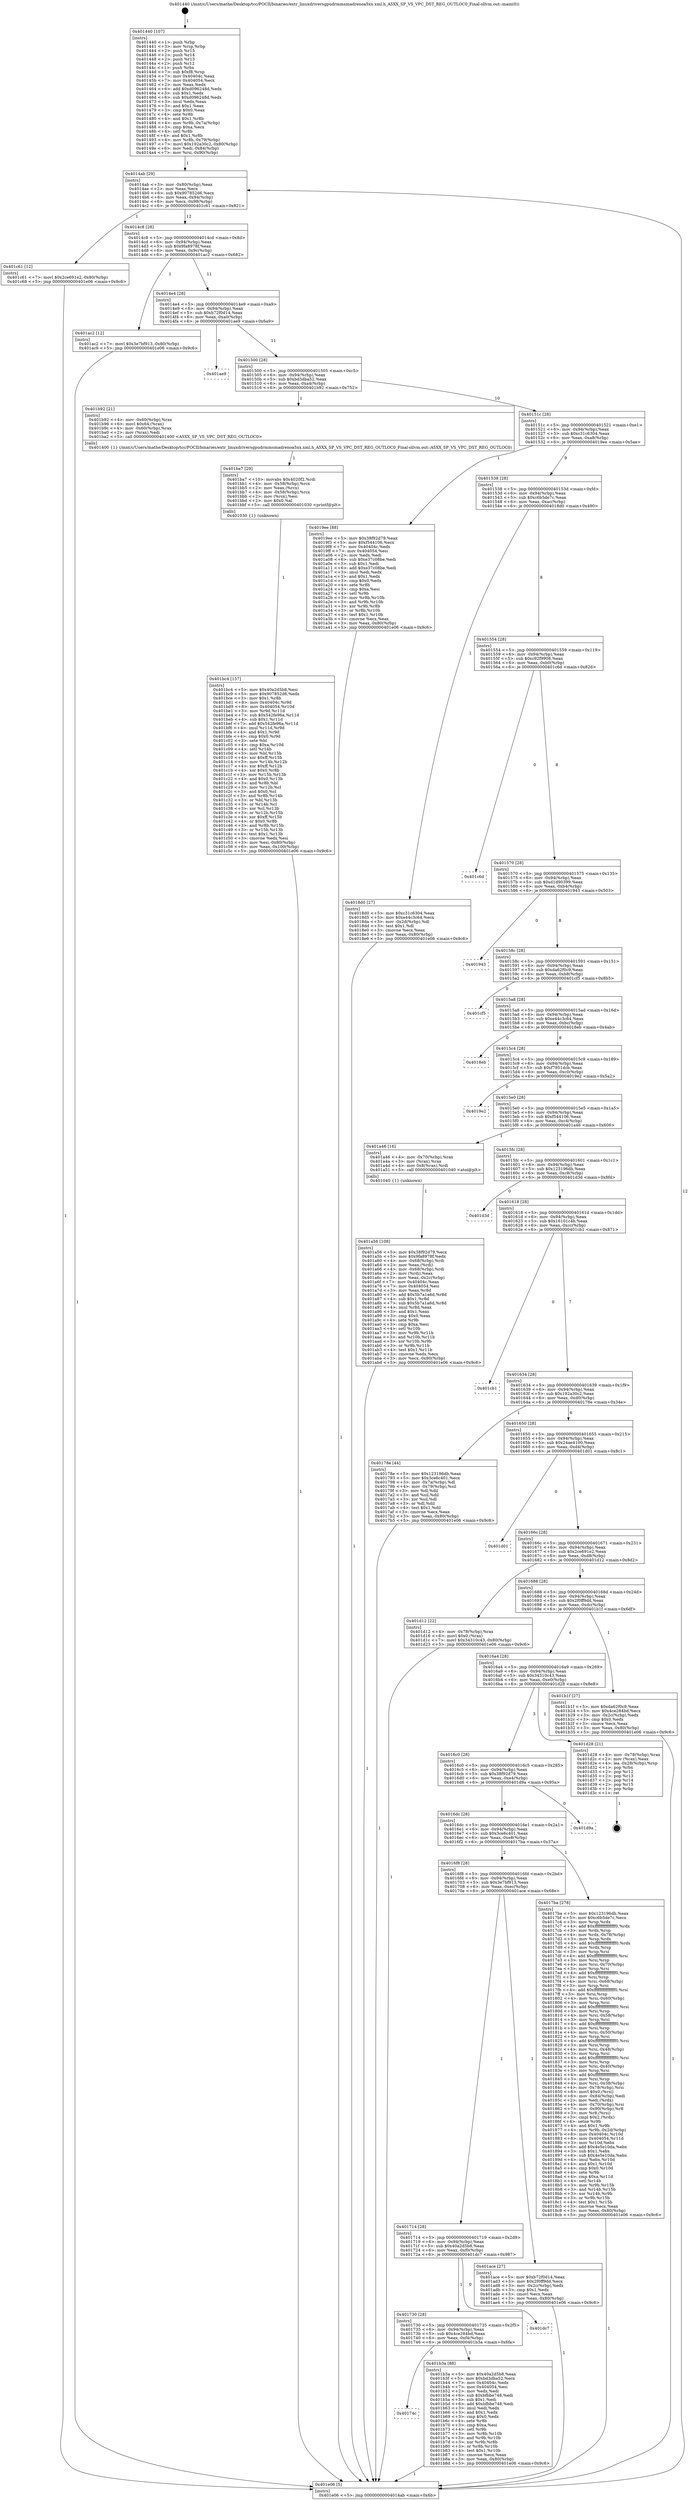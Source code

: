 digraph "0x401440" {
  label = "0x401440 (/mnt/c/Users/mathe/Desktop/tcc/POCII/binaries/extr_linuxdriversgpudrmmsmadrenoa5xx.xml.h_A5XX_SP_VS_VPC_DST_REG_OUTLOC0_Final-ollvm.out::main(0))"
  labelloc = "t"
  node[shape=record]

  Entry [label="",width=0.3,height=0.3,shape=circle,fillcolor=black,style=filled]
  "0x4014ab" [label="{
     0x4014ab [29]\l
     | [instrs]\l
     &nbsp;&nbsp;0x4014ab \<+3\>: mov -0x80(%rbp),%eax\l
     &nbsp;&nbsp;0x4014ae \<+2\>: mov %eax,%ecx\l
     &nbsp;&nbsp;0x4014b0 \<+6\>: sub $0x907852d6,%ecx\l
     &nbsp;&nbsp;0x4014b6 \<+6\>: mov %eax,-0x94(%rbp)\l
     &nbsp;&nbsp;0x4014bc \<+6\>: mov %ecx,-0x98(%rbp)\l
     &nbsp;&nbsp;0x4014c2 \<+6\>: je 0000000000401c61 \<main+0x821\>\l
  }"]
  "0x401c61" [label="{
     0x401c61 [12]\l
     | [instrs]\l
     &nbsp;&nbsp;0x401c61 \<+7\>: movl $0x2ce691e2,-0x80(%rbp)\l
     &nbsp;&nbsp;0x401c68 \<+5\>: jmp 0000000000401e06 \<main+0x9c6\>\l
  }"]
  "0x4014c8" [label="{
     0x4014c8 [28]\l
     | [instrs]\l
     &nbsp;&nbsp;0x4014c8 \<+5\>: jmp 00000000004014cd \<main+0x8d\>\l
     &nbsp;&nbsp;0x4014cd \<+6\>: mov -0x94(%rbp),%eax\l
     &nbsp;&nbsp;0x4014d3 \<+5\>: sub $0x9fa8978f,%eax\l
     &nbsp;&nbsp;0x4014d8 \<+6\>: mov %eax,-0x9c(%rbp)\l
     &nbsp;&nbsp;0x4014de \<+6\>: je 0000000000401ac2 \<main+0x682\>\l
  }"]
  Exit [label="",width=0.3,height=0.3,shape=circle,fillcolor=black,style=filled,peripheries=2]
  "0x401ac2" [label="{
     0x401ac2 [12]\l
     | [instrs]\l
     &nbsp;&nbsp;0x401ac2 \<+7\>: movl $0x3e7bf913,-0x80(%rbp)\l
     &nbsp;&nbsp;0x401ac9 \<+5\>: jmp 0000000000401e06 \<main+0x9c6\>\l
  }"]
  "0x4014e4" [label="{
     0x4014e4 [28]\l
     | [instrs]\l
     &nbsp;&nbsp;0x4014e4 \<+5\>: jmp 00000000004014e9 \<main+0xa9\>\l
     &nbsp;&nbsp;0x4014e9 \<+6\>: mov -0x94(%rbp),%eax\l
     &nbsp;&nbsp;0x4014ef \<+5\>: sub $0xb72f0d14,%eax\l
     &nbsp;&nbsp;0x4014f4 \<+6\>: mov %eax,-0xa0(%rbp)\l
     &nbsp;&nbsp;0x4014fa \<+6\>: je 0000000000401ae9 \<main+0x6a9\>\l
  }"]
  "0x401bc4" [label="{
     0x401bc4 [157]\l
     | [instrs]\l
     &nbsp;&nbsp;0x401bc4 \<+5\>: mov $0x40a2d5b8,%esi\l
     &nbsp;&nbsp;0x401bc9 \<+5\>: mov $0x907852d6,%edx\l
     &nbsp;&nbsp;0x401bce \<+3\>: mov $0x1,%r8b\l
     &nbsp;&nbsp;0x401bd1 \<+8\>: mov 0x40404c,%r9d\l
     &nbsp;&nbsp;0x401bd9 \<+8\>: mov 0x404054,%r10d\l
     &nbsp;&nbsp;0x401be1 \<+3\>: mov %r9d,%r11d\l
     &nbsp;&nbsp;0x401be4 \<+7\>: sub $0x542fe96a,%r11d\l
     &nbsp;&nbsp;0x401beb \<+4\>: sub $0x1,%r11d\l
     &nbsp;&nbsp;0x401bef \<+7\>: add $0x542fe96a,%r11d\l
     &nbsp;&nbsp;0x401bf6 \<+4\>: imul %r11d,%r9d\l
     &nbsp;&nbsp;0x401bfa \<+4\>: and $0x1,%r9d\l
     &nbsp;&nbsp;0x401bfe \<+4\>: cmp $0x0,%r9d\l
     &nbsp;&nbsp;0x401c02 \<+3\>: sete %bl\l
     &nbsp;&nbsp;0x401c05 \<+4\>: cmp $0xa,%r10d\l
     &nbsp;&nbsp;0x401c09 \<+4\>: setl %r14b\l
     &nbsp;&nbsp;0x401c0d \<+3\>: mov %bl,%r15b\l
     &nbsp;&nbsp;0x401c10 \<+4\>: xor $0xff,%r15b\l
     &nbsp;&nbsp;0x401c14 \<+3\>: mov %r14b,%r12b\l
     &nbsp;&nbsp;0x401c17 \<+4\>: xor $0xff,%r12b\l
     &nbsp;&nbsp;0x401c1b \<+4\>: xor $0x0,%r8b\l
     &nbsp;&nbsp;0x401c1f \<+3\>: mov %r15b,%r13b\l
     &nbsp;&nbsp;0x401c22 \<+4\>: and $0x0,%r13b\l
     &nbsp;&nbsp;0x401c26 \<+3\>: and %r8b,%bl\l
     &nbsp;&nbsp;0x401c29 \<+3\>: mov %r12b,%cl\l
     &nbsp;&nbsp;0x401c2c \<+3\>: and $0x0,%cl\l
     &nbsp;&nbsp;0x401c2f \<+3\>: and %r8b,%r14b\l
     &nbsp;&nbsp;0x401c32 \<+3\>: or %bl,%r13b\l
     &nbsp;&nbsp;0x401c35 \<+3\>: or %r14b,%cl\l
     &nbsp;&nbsp;0x401c38 \<+3\>: xor %cl,%r13b\l
     &nbsp;&nbsp;0x401c3b \<+3\>: or %r12b,%r15b\l
     &nbsp;&nbsp;0x401c3e \<+4\>: xor $0xff,%r15b\l
     &nbsp;&nbsp;0x401c42 \<+4\>: or $0x0,%r8b\l
     &nbsp;&nbsp;0x401c46 \<+3\>: and %r8b,%r15b\l
     &nbsp;&nbsp;0x401c49 \<+3\>: or %r15b,%r13b\l
     &nbsp;&nbsp;0x401c4c \<+4\>: test $0x1,%r13b\l
     &nbsp;&nbsp;0x401c50 \<+3\>: cmovne %edx,%esi\l
     &nbsp;&nbsp;0x401c53 \<+3\>: mov %esi,-0x80(%rbp)\l
     &nbsp;&nbsp;0x401c56 \<+6\>: mov %eax,-0x100(%rbp)\l
     &nbsp;&nbsp;0x401c5c \<+5\>: jmp 0000000000401e06 \<main+0x9c6\>\l
  }"]
  "0x401ae9" [label="{
     0x401ae9\l
  }", style=dashed]
  "0x401500" [label="{
     0x401500 [28]\l
     | [instrs]\l
     &nbsp;&nbsp;0x401500 \<+5\>: jmp 0000000000401505 \<main+0xc5\>\l
     &nbsp;&nbsp;0x401505 \<+6\>: mov -0x94(%rbp),%eax\l
     &nbsp;&nbsp;0x40150b \<+5\>: sub $0xbd3dba52,%eax\l
     &nbsp;&nbsp;0x401510 \<+6\>: mov %eax,-0xa4(%rbp)\l
     &nbsp;&nbsp;0x401516 \<+6\>: je 0000000000401b92 \<main+0x752\>\l
  }"]
  "0x401ba7" [label="{
     0x401ba7 [29]\l
     | [instrs]\l
     &nbsp;&nbsp;0x401ba7 \<+10\>: movabs $0x4020f2,%rdi\l
     &nbsp;&nbsp;0x401bb1 \<+4\>: mov -0x58(%rbp),%rcx\l
     &nbsp;&nbsp;0x401bb5 \<+2\>: mov %eax,(%rcx)\l
     &nbsp;&nbsp;0x401bb7 \<+4\>: mov -0x58(%rbp),%rcx\l
     &nbsp;&nbsp;0x401bbb \<+2\>: mov (%rcx),%esi\l
     &nbsp;&nbsp;0x401bbd \<+2\>: mov $0x0,%al\l
     &nbsp;&nbsp;0x401bbf \<+5\>: call 0000000000401030 \<printf@plt\>\l
     | [calls]\l
     &nbsp;&nbsp;0x401030 \{1\} (unknown)\l
  }"]
  "0x401b92" [label="{
     0x401b92 [21]\l
     | [instrs]\l
     &nbsp;&nbsp;0x401b92 \<+4\>: mov -0x60(%rbp),%rax\l
     &nbsp;&nbsp;0x401b96 \<+6\>: movl $0x64,(%rax)\l
     &nbsp;&nbsp;0x401b9c \<+4\>: mov -0x60(%rbp),%rax\l
     &nbsp;&nbsp;0x401ba0 \<+2\>: mov (%rax),%edi\l
     &nbsp;&nbsp;0x401ba2 \<+5\>: call 0000000000401400 \<A5XX_SP_VS_VPC_DST_REG_OUTLOC0\>\l
     | [calls]\l
     &nbsp;&nbsp;0x401400 \{1\} (/mnt/c/Users/mathe/Desktop/tcc/POCII/binaries/extr_linuxdriversgpudrmmsmadrenoa5xx.xml.h_A5XX_SP_VS_VPC_DST_REG_OUTLOC0_Final-ollvm.out::A5XX_SP_VS_VPC_DST_REG_OUTLOC0)\l
  }"]
  "0x40151c" [label="{
     0x40151c [28]\l
     | [instrs]\l
     &nbsp;&nbsp;0x40151c \<+5\>: jmp 0000000000401521 \<main+0xe1\>\l
     &nbsp;&nbsp;0x401521 \<+6\>: mov -0x94(%rbp),%eax\l
     &nbsp;&nbsp;0x401527 \<+5\>: sub $0xc31c6304,%eax\l
     &nbsp;&nbsp;0x40152c \<+6\>: mov %eax,-0xa8(%rbp)\l
     &nbsp;&nbsp;0x401532 \<+6\>: je 00000000004019ee \<main+0x5ae\>\l
  }"]
  "0x40174c" [label="{
     0x40174c\l
  }", style=dashed]
  "0x4019ee" [label="{
     0x4019ee [88]\l
     | [instrs]\l
     &nbsp;&nbsp;0x4019ee \<+5\>: mov $0x38f92d79,%eax\l
     &nbsp;&nbsp;0x4019f3 \<+5\>: mov $0xf544106,%ecx\l
     &nbsp;&nbsp;0x4019f8 \<+7\>: mov 0x40404c,%edx\l
     &nbsp;&nbsp;0x4019ff \<+7\>: mov 0x404054,%esi\l
     &nbsp;&nbsp;0x401a06 \<+2\>: mov %edx,%edi\l
     &nbsp;&nbsp;0x401a08 \<+6\>: sub $0xe37c08be,%edi\l
     &nbsp;&nbsp;0x401a0e \<+3\>: sub $0x1,%edi\l
     &nbsp;&nbsp;0x401a11 \<+6\>: add $0xe37c08be,%edi\l
     &nbsp;&nbsp;0x401a17 \<+3\>: imul %edi,%edx\l
     &nbsp;&nbsp;0x401a1a \<+3\>: and $0x1,%edx\l
     &nbsp;&nbsp;0x401a1d \<+3\>: cmp $0x0,%edx\l
     &nbsp;&nbsp;0x401a20 \<+4\>: sete %r8b\l
     &nbsp;&nbsp;0x401a24 \<+3\>: cmp $0xa,%esi\l
     &nbsp;&nbsp;0x401a27 \<+4\>: setl %r9b\l
     &nbsp;&nbsp;0x401a2b \<+3\>: mov %r8b,%r10b\l
     &nbsp;&nbsp;0x401a2e \<+3\>: and %r9b,%r10b\l
     &nbsp;&nbsp;0x401a31 \<+3\>: xor %r9b,%r8b\l
     &nbsp;&nbsp;0x401a34 \<+3\>: or %r8b,%r10b\l
     &nbsp;&nbsp;0x401a37 \<+4\>: test $0x1,%r10b\l
     &nbsp;&nbsp;0x401a3b \<+3\>: cmovne %ecx,%eax\l
     &nbsp;&nbsp;0x401a3e \<+3\>: mov %eax,-0x80(%rbp)\l
     &nbsp;&nbsp;0x401a41 \<+5\>: jmp 0000000000401e06 \<main+0x9c6\>\l
  }"]
  "0x401538" [label="{
     0x401538 [28]\l
     | [instrs]\l
     &nbsp;&nbsp;0x401538 \<+5\>: jmp 000000000040153d \<main+0xfd\>\l
     &nbsp;&nbsp;0x40153d \<+6\>: mov -0x94(%rbp),%eax\l
     &nbsp;&nbsp;0x401543 \<+5\>: sub $0xc6b5de7c,%eax\l
     &nbsp;&nbsp;0x401548 \<+6\>: mov %eax,-0xac(%rbp)\l
     &nbsp;&nbsp;0x40154e \<+6\>: je 00000000004018d0 \<main+0x490\>\l
  }"]
  "0x401b3a" [label="{
     0x401b3a [88]\l
     | [instrs]\l
     &nbsp;&nbsp;0x401b3a \<+5\>: mov $0x40a2d5b8,%eax\l
     &nbsp;&nbsp;0x401b3f \<+5\>: mov $0xbd3dba52,%ecx\l
     &nbsp;&nbsp;0x401b44 \<+7\>: mov 0x40404c,%edx\l
     &nbsp;&nbsp;0x401b4b \<+7\>: mov 0x404054,%esi\l
     &nbsp;&nbsp;0x401b52 \<+2\>: mov %edx,%edi\l
     &nbsp;&nbsp;0x401b54 \<+6\>: sub $0xbfbbe748,%edi\l
     &nbsp;&nbsp;0x401b5a \<+3\>: sub $0x1,%edi\l
     &nbsp;&nbsp;0x401b5d \<+6\>: add $0xbfbbe748,%edi\l
     &nbsp;&nbsp;0x401b63 \<+3\>: imul %edi,%edx\l
     &nbsp;&nbsp;0x401b66 \<+3\>: and $0x1,%edx\l
     &nbsp;&nbsp;0x401b69 \<+3\>: cmp $0x0,%edx\l
     &nbsp;&nbsp;0x401b6c \<+4\>: sete %r8b\l
     &nbsp;&nbsp;0x401b70 \<+3\>: cmp $0xa,%esi\l
     &nbsp;&nbsp;0x401b73 \<+4\>: setl %r9b\l
     &nbsp;&nbsp;0x401b77 \<+3\>: mov %r8b,%r10b\l
     &nbsp;&nbsp;0x401b7a \<+3\>: and %r9b,%r10b\l
     &nbsp;&nbsp;0x401b7d \<+3\>: xor %r9b,%r8b\l
     &nbsp;&nbsp;0x401b80 \<+3\>: or %r8b,%r10b\l
     &nbsp;&nbsp;0x401b83 \<+4\>: test $0x1,%r10b\l
     &nbsp;&nbsp;0x401b87 \<+3\>: cmovne %ecx,%eax\l
     &nbsp;&nbsp;0x401b8a \<+3\>: mov %eax,-0x80(%rbp)\l
     &nbsp;&nbsp;0x401b8d \<+5\>: jmp 0000000000401e06 \<main+0x9c6\>\l
  }"]
  "0x4018d0" [label="{
     0x4018d0 [27]\l
     | [instrs]\l
     &nbsp;&nbsp;0x4018d0 \<+5\>: mov $0xc31c6304,%eax\l
     &nbsp;&nbsp;0x4018d5 \<+5\>: mov $0xe44c3c64,%ecx\l
     &nbsp;&nbsp;0x4018da \<+3\>: mov -0x2d(%rbp),%dl\l
     &nbsp;&nbsp;0x4018dd \<+3\>: test $0x1,%dl\l
     &nbsp;&nbsp;0x4018e0 \<+3\>: cmovne %ecx,%eax\l
     &nbsp;&nbsp;0x4018e3 \<+3\>: mov %eax,-0x80(%rbp)\l
     &nbsp;&nbsp;0x4018e6 \<+5\>: jmp 0000000000401e06 \<main+0x9c6\>\l
  }"]
  "0x401554" [label="{
     0x401554 [28]\l
     | [instrs]\l
     &nbsp;&nbsp;0x401554 \<+5\>: jmp 0000000000401559 \<main+0x119\>\l
     &nbsp;&nbsp;0x401559 \<+6\>: mov -0x94(%rbp),%eax\l
     &nbsp;&nbsp;0x40155f \<+5\>: sub $0xc92f9908,%eax\l
     &nbsp;&nbsp;0x401564 \<+6\>: mov %eax,-0xb0(%rbp)\l
     &nbsp;&nbsp;0x40156a \<+6\>: je 0000000000401c6d \<main+0x82d\>\l
  }"]
  "0x401730" [label="{
     0x401730 [28]\l
     | [instrs]\l
     &nbsp;&nbsp;0x401730 \<+5\>: jmp 0000000000401735 \<main+0x2f5\>\l
     &nbsp;&nbsp;0x401735 \<+6\>: mov -0x94(%rbp),%eax\l
     &nbsp;&nbsp;0x40173b \<+5\>: sub $0x4ce284bd,%eax\l
     &nbsp;&nbsp;0x401740 \<+6\>: mov %eax,-0xf4(%rbp)\l
     &nbsp;&nbsp;0x401746 \<+6\>: je 0000000000401b3a \<main+0x6fa\>\l
  }"]
  "0x401c6d" [label="{
     0x401c6d\l
  }", style=dashed]
  "0x401570" [label="{
     0x401570 [28]\l
     | [instrs]\l
     &nbsp;&nbsp;0x401570 \<+5\>: jmp 0000000000401575 \<main+0x135\>\l
     &nbsp;&nbsp;0x401575 \<+6\>: mov -0x94(%rbp),%eax\l
     &nbsp;&nbsp;0x40157b \<+5\>: sub $0xd1d90399,%eax\l
     &nbsp;&nbsp;0x401580 \<+6\>: mov %eax,-0xb4(%rbp)\l
     &nbsp;&nbsp;0x401586 \<+6\>: je 0000000000401943 \<main+0x503\>\l
  }"]
  "0x401dc7" [label="{
     0x401dc7\l
  }", style=dashed]
  "0x401943" [label="{
     0x401943\l
  }", style=dashed]
  "0x40158c" [label="{
     0x40158c [28]\l
     | [instrs]\l
     &nbsp;&nbsp;0x40158c \<+5\>: jmp 0000000000401591 \<main+0x151\>\l
     &nbsp;&nbsp;0x401591 \<+6\>: mov -0x94(%rbp),%eax\l
     &nbsp;&nbsp;0x401597 \<+5\>: sub $0xda62f0c9,%eax\l
     &nbsp;&nbsp;0x40159c \<+6\>: mov %eax,-0xb8(%rbp)\l
     &nbsp;&nbsp;0x4015a2 \<+6\>: je 0000000000401cf5 \<main+0x8b5\>\l
  }"]
  "0x401714" [label="{
     0x401714 [28]\l
     | [instrs]\l
     &nbsp;&nbsp;0x401714 \<+5\>: jmp 0000000000401719 \<main+0x2d9\>\l
     &nbsp;&nbsp;0x401719 \<+6\>: mov -0x94(%rbp),%eax\l
     &nbsp;&nbsp;0x40171f \<+5\>: sub $0x40a2d5b8,%eax\l
     &nbsp;&nbsp;0x401724 \<+6\>: mov %eax,-0xf0(%rbp)\l
     &nbsp;&nbsp;0x40172a \<+6\>: je 0000000000401dc7 \<main+0x987\>\l
  }"]
  "0x401cf5" [label="{
     0x401cf5\l
  }", style=dashed]
  "0x4015a8" [label="{
     0x4015a8 [28]\l
     | [instrs]\l
     &nbsp;&nbsp;0x4015a8 \<+5\>: jmp 00000000004015ad \<main+0x16d\>\l
     &nbsp;&nbsp;0x4015ad \<+6\>: mov -0x94(%rbp),%eax\l
     &nbsp;&nbsp;0x4015b3 \<+5\>: sub $0xe44c3c64,%eax\l
     &nbsp;&nbsp;0x4015b8 \<+6\>: mov %eax,-0xbc(%rbp)\l
     &nbsp;&nbsp;0x4015be \<+6\>: je 00000000004018eb \<main+0x4ab\>\l
  }"]
  "0x401ace" [label="{
     0x401ace [27]\l
     | [instrs]\l
     &nbsp;&nbsp;0x401ace \<+5\>: mov $0xb72f0d14,%eax\l
     &nbsp;&nbsp;0x401ad3 \<+5\>: mov $0x2f0ff9dd,%ecx\l
     &nbsp;&nbsp;0x401ad8 \<+3\>: mov -0x2c(%rbp),%edx\l
     &nbsp;&nbsp;0x401adb \<+3\>: cmp $0x1,%edx\l
     &nbsp;&nbsp;0x401ade \<+3\>: cmovl %ecx,%eax\l
     &nbsp;&nbsp;0x401ae1 \<+3\>: mov %eax,-0x80(%rbp)\l
     &nbsp;&nbsp;0x401ae4 \<+5\>: jmp 0000000000401e06 \<main+0x9c6\>\l
  }"]
  "0x4018eb" [label="{
     0x4018eb\l
  }", style=dashed]
  "0x4015c4" [label="{
     0x4015c4 [28]\l
     | [instrs]\l
     &nbsp;&nbsp;0x4015c4 \<+5\>: jmp 00000000004015c9 \<main+0x189\>\l
     &nbsp;&nbsp;0x4015c9 \<+6\>: mov -0x94(%rbp),%eax\l
     &nbsp;&nbsp;0x4015cf \<+5\>: sub $0xf7951dcb,%eax\l
     &nbsp;&nbsp;0x4015d4 \<+6\>: mov %eax,-0xc0(%rbp)\l
     &nbsp;&nbsp;0x4015da \<+6\>: je 00000000004019e2 \<main+0x5a2\>\l
  }"]
  "0x401a56" [label="{
     0x401a56 [108]\l
     | [instrs]\l
     &nbsp;&nbsp;0x401a56 \<+5\>: mov $0x38f92d79,%ecx\l
     &nbsp;&nbsp;0x401a5b \<+5\>: mov $0x9fa8978f,%edx\l
     &nbsp;&nbsp;0x401a60 \<+4\>: mov -0x68(%rbp),%rdi\l
     &nbsp;&nbsp;0x401a64 \<+2\>: mov %eax,(%rdi)\l
     &nbsp;&nbsp;0x401a66 \<+4\>: mov -0x68(%rbp),%rdi\l
     &nbsp;&nbsp;0x401a6a \<+2\>: mov (%rdi),%eax\l
     &nbsp;&nbsp;0x401a6c \<+3\>: mov %eax,-0x2c(%rbp)\l
     &nbsp;&nbsp;0x401a6f \<+7\>: mov 0x40404c,%eax\l
     &nbsp;&nbsp;0x401a76 \<+7\>: mov 0x404054,%esi\l
     &nbsp;&nbsp;0x401a7d \<+3\>: mov %eax,%r8d\l
     &nbsp;&nbsp;0x401a80 \<+7\>: add $0x5b7a1a6d,%r8d\l
     &nbsp;&nbsp;0x401a87 \<+4\>: sub $0x1,%r8d\l
     &nbsp;&nbsp;0x401a8b \<+7\>: sub $0x5b7a1a6d,%r8d\l
     &nbsp;&nbsp;0x401a92 \<+4\>: imul %r8d,%eax\l
     &nbsp;&nbsp;0x401a96 \<+3\>: and $0x1,%eax\l
     &nbsp;&nbsp;0x401a99 \<+3\>: cmp $0x0,%eax\l
     &nbsp;&nbsp;0x401a9c \<+4\>: sete %r9b\l
     &nbsp;&nbsp;0x401aa0 \<+3\>: cmp $0xa,%esi\l
     &nbsp;&nbsp;0x401aa3 \<+4\>: setl %r10b\l
     &nbsp;&nbsp;0x401aa7 \<+3\>: mov %r9b,%r11b\l
     &nbsp;&nbsp;0x401aaa \<+3\>: and %r10b,%r11b\l
     &nbsp;&nbsp;0x401aad \<+3\>: xor %r10b,%r9b\l
     &nbsp;&nbsp;0x401ab0 \<+3\>: or %r9b,%r11b\l
     &nbsp;&nbsp;0x401ab3 \<+4\>: test $0x1,%r11b\l
     &nbsp;&nbsp;0x401ab7 \<+3\>: cmovne %edx,%ecx\l
     &nbsp;&nbsp;0x401aba \<+3\>: mov %ecx,-0x80(%rbp)\l
     &nbsp;&nbsp;0x401abd \<+5\>: jmp 0000000000401e06 \<main+0x9c6\>\l
  }"]
  "0x4019e2" [label="{
     0x4019e2\l
  }", style=dashed]
  "0x4015e0" [label="{
     0x4015e0 [28]\l
     | [instrs]\l
     &nbsp;&nbsp;0x4015e0 \<+5\>: jmp 00000000004015e5 \<main+0x1a5\>\l
     &nbsp;&nbsp;0x4015e5 \<+6\>: mov -0x94(%rbp),%eax\l
     &nbsp;&nbsp;0x4015eb \<+5\>: sub $0xf544106,%eax\l
     &nbsp;&nbsp;0x4015f0 \<+6\>: mov %eax,-0xc4(%rbp)\l
     &nbsp;&nbsp;0x4015f6 \<+6\>: je 0000000000401a46 \<main+0x606\>\l
  }"]
  "0x4016f8" [label="{
     0x4016f8 [28]\l
     | [instrs]\l
     &nbsp;&nbsp;0x4016f8 \<+5\>: jmp 00000000004016fd \<main+0x2bd\>\l
     &nbsp;&nbsp;0x4016fd \<+6\>: mov -0x94(%rbp),%eax\l
     &nbsp;&nbsp;0x401703 \<+5\>: sub $0x3e7bf913,%eax\l
     &nbsp;&nbsp;0x401708 \<+6\>: mov %eax,-0xec(%rbp)\l
     &nbsp;&nbsp;0x40170e \<+6\>: je 0000000000401ace \<main+0x68e\>\l
  }"]
  "0x401a46" [label="{
     0x401a46 [16]\l
     | [instrs]\l
     &nbsp;&nbsp;0x401a46 \<+4\>: mov -0x70(%rbp),%rax\l
     &nbsp;&nbsp;0x401a4a \<+3\>: mov (%rax),%rax\l
     &nbsp;&nbsp;0x401a4d \<+4\>: mov 0x8(%rax),%rdi\l
     &nbsp;&nbsp;0x401a51 \<+5\>: call 0000000000401040 \<atoi@plt\>\l
     | [calls]\l
     &nbsp;&nbsp;0x401040 \{1\} (unknown)\l
  }"]
  "0x4015fc" [label="{
     0x4015fc [28]\l
     | [instrs]\l
     &nbsp;&nbsp;0x4015fc \<+5\>: jmp 0000000000401601 \<main+0x1c1\>\l
     &nbsp;&nbsp;0x401601 \<+6\>: mov -0x94(%rbp),%eax\l
     &nbsp;&nbsp;0x401607 \<+5\>: sub $0x123196db,%eax\l
     &nbsp;&nbsp;0x40160c \<+6\>: mov %eax,-0xc8(%rbp)\l
     &nbsp;&nbsp;0x401612 \<+6\>: je 0000000000401d3d \<main+0x8fd\>\l
  }"]
  "0x4017ba" [label="{
     0x4017ba [278]\l
     | [instrs]\l
     &nbsp;&nbsp;0x4017ba \<+5\>: mov $0x123196db,%eax\l
     &nbsp;&nbsp;0x4017bf \<+5\>: mov $0xc6b5de7c,%ecx\l
     &nbsp;&nbsp;0x4017c4 \<+3\>: mov %rsp,%rdx\l
     &nbsp;&nbsp;0x4017c7 \<+4\>: add $0xfffffffffffffff0,%rdx\l
     &nbsp;&nbsp;0x4017cb \<+3\>: mov %rdx,%rsp\l
     &nbsp;&nbsp;0x4017ce \<+4\>: mov %rdx,-0x78(%rbp)\l
     &nbsp;&nbsp;0x4017d2 \<+3\>: mov %rsp,%rdx\l
     &nbsp;&nbsp;0x4017d5 \<+4\>: add $0xfffffffffffffff0,%rdx\l
     &nbsp;&nbsp;0x4017d9 \<+3\>: mov %rdx,%rsp\l
     &nbsp;&nbsp;0x4017dc \<+3\>: mov %rsp,%rsi\l
     &nbsp;&nbsp;0x4017df \<+4\>: add $0xfffffffffffffff0,%rsi\l
     &nbsp;&nbsp;0x4017e3 \<+3\>: mov %rsi,%rsp\l
     &nbsp;&nbsp;0x4017e6 \<+4\>: mov %rsi,-0x70(%rbp)\l
     &nbsp;&nbsp;0x4017ea \<+3\>: mov %rsp,%rsi\l
     &nbsp;&nbsp;0x4017ed \<+4\>: add $0xfffffffffffffff0,%rsi\l
     &nbsp;&nbsp;0x4017f1 \<+3\>: mov %rsi,%rsp\l
     &nbsp;&nbsp;0x4017f4 \<+4\>: mov %rsi,-0x68(%rbp)\l
     &nbsp;&nbsp;0x4017f8 \<+3\>: mov %rsp,%rsi\l
     &nbsp;&nbsp;0x4017fb \<+4\>: add $0xfffffffffffffff0,%rsi\l
     &nbsp;&nbsp;0x4017ff \<+3\>: mov %rsi,%rsp\l
     &nbsp;&nbsp;0x401802 \<+4\>: mov %rsi,-0x60(%rbp)\l
     &nbsp;&nbsp;0x401806 \<+3\>: mov %rsp,%rsi\l
     &nbsp;&nbsp;0x401809 \<+4\>: add $0xfffffffffffffff0,%rsi\l
     &nbsp;&nbsp;0x40180d \<+3\>: mov %rsi,%rsp\l
     &nbsp;&nbsp;0x401810 \<+4\>: mov %rsi,-0x58(%rbp)\l
     &nbsp;&nbsp;0x401814 \<+3\>: mov %rsp,%rsi\l
     &nbsp;&nbsp;0x401817 \<+4\>: add $0xfffffffffffffff0,%rsi\l
     &nbsp;&nbsp;0x40181b \<+3\>: mov %rsi,%rsp\l
     &nbsp;&nbsp;0x40181e \<+4\>: mov %rsi,-0x50(%rbp)\l
     &nbsp;&nbsp;0x401822 \<+3\>: mov %rsp,%rsi\l
     &nbsp;&nbsp;0x401825 \<+4\>: add $0xfffffffffffffff0,%rsi\l
     &nbsp;&nbsp;0x401829 \<+3\>: mov %rsi,%rsp\l
     &nbsp;&nbsp;0x40182c \<+4\>: mov %rsi,-0x48(%rbp)\l
     &nbsp;&nbsp;0x401830 \<+3\>: mov %rsp,%rsi\l
     &nbsp;&nbsp;0x401833 \<+4\>: add $0xfffffffffffffff0,%rsi\l
     &nbsp;&nbsp;0x401837 \<+3\>: mov %rsi,%rsp\l
     &nbsp;&nbsp;0x40183a \<+4\>: mov %rsi,-0x40(%rbp)\l
     &nbsp;&nbsp;0x40183e \<+3\>: mov %rsp,%rsi\l
     &nbsp;&nbsp;0x401841 \<+4\>: add $0xfffffffffffffff0,%rsi\l
     &nbsp;&nbsp;0x401845 \<+3\>: mov %rsi,%rsp\l
     &nbsp;&nbsp;0x401848 \<+4\>: mov %rsi,-0x38(%rbp)\l
     &nbsp;&nbsp;0x40184c \<+4\>: mov -0x78(%rbp),%rsi\l
     &nbsp;&nbsp;0x401850 \<+6\>: movl $0x0,(%rsi)\l
     &nbsp;&nbsp;0x401856 \<+6\>: mov -0x84(%rbp),%edi\l
     &nbsp;&nbsp;0x40185c \<+2\>: mov %edi,(%rdx)\l
     &nbsp;&nbsp;0x40185e \<+4\>: mov -0x70(%rbp),%rsi\l
     &nbsp;&nbsp;0x401862 \<+7\>: mov -0x90(%rbp),%r8\l
     &nbsp;&nbsp;0x401869 \<+3\>: mov %r8,(%rsi)\l
     &nbsp;&nbsp;0x40186c \<+3\>: cmpl $0x2,(%rdx)\l
     &nbsp;&nbsp;0x40186f \<+4\>: setne %r9b\l
     &nbsp;&nbsp;0x401873 \<+4\>: and $0x1,%r9b\l
     &nbsp;&nbsp;0x401877 \<+4\>: mov %r9b,-0x2d(%rbp)\l
     &nbsp;&nbsp;0x40187b \<+8\>: mov 0x40404c,%r10d\l
     &nbsp;&nbsp;0x401883 \<+8\>: mov 0x404054,%r11d\l
     &nbsp;&nbsp;0x40188b \<+3\>: mov %r10d,%ebx\l
     &nbsp;&nbsp;0x40188e \<+6\>: add $0x4e5e10da,%ebx\l
     &nbsp;&nbsp;0x401894 \<+3\>: sub $0x1,%ebx\l
     &nbsp;&nbsp;0x401897 \<+6\>: sub $0x4e5e10da,%ebx\l
     &nbsp;&nbsp;0x40189d \<+4\>: imul %ebx,%r10d\l
     &nbsp;&nbsp;0x4018a1 \<+4\>: and $0x1,%r10d\l
     &nbsp;&nbsp;0x4018a5 \<+4\>: cmp $0x0,%r10d\l
     &nbsp;&nbsp;0x4018a9 \<+4\>: sete %r9b\l
     &nbsp;&nbsp;0x4018ad \<+4\>: cmp $0xa,%r11d\l
     &nbsp;&nbsp;0x4018b1 \<+4\>: setl %r14b\l
     &nbsp;&nbsp;0x4018b5 \<+3\>: mov %r9b,%r15b\l
     &nbsp;&nbsp;0x4018b8 \<+3\>: and %r14b,%r15b\l
     &nbsp;&nbsp;0x4018bb \<+3\>: xor %r14b,%r9b\l
     &nbsp;&nbsp;0x4018be \<+3\>: or %r9b,%r15b\l
     &nbsp;&nbsp;0x4018c1 \<+4\>: test $0x1,%r15b\l
     &nbsp;&nbsp;0x4018c5 \<+3\>: cmovne %ecx,%eax\l
     &nbsp;&nbsp;0x4018c8 \<+3\>: mov %eax,-0x80(%rbp)\l
     &nbsp;&nbsp;0x4018cb \<+5\>: jmp 0000000000401e06 \<main+0x9c6\>\l
  }"]
  "0x401d3d" [label="{
     0x401d3d\l
  }", style=dashed]
  "0x401618" [label="{
     0x401618 [28]\l
     | [instrs]\l
     &nbsp;&nbsp;0x401618 \<+5\>: jmp 000000000040161d \<main+0x1dd\>\l
     &nbsp;&nbsp;0x40161d \<+6\>: mov -0x94(%rbp),%eax\l
     &nbsp;&nbsp;0x401623 \<+5\>: sub $0x16101c4b,%eax\l
     &nbsp;&nbsp;0x401628 \<+6\>: mov %eax,-0xcc(%rbp)\l
     &nbsp;&nbsp;0x40162e \<+6\>: je 0000000000401cb1 \<main+0x871\>\l
  }"]
  "0x4016dc" [label="{
     0x4016dc [28]\l
     | [instrs]\l
     &nbsp;&nbsp;0x4016dc \<+5\>: jmp 00000000004016e1 \<main+0x2a1\>\l
     &nbsp;&nbsp;0x4016e1 \<+6\>: mov -0x94(%rbp),%eax\l
     &nbsp;&nbsp;0x4016e7 \<+5\>: sub $0x3ce6c401,%eax\l
     &nbsp;&nbsp;0x4016ec \<+6\>: mov %eax,-0xe8(%rbp)\l
     &nbsp;&nbsp;0x4016f2 \<+6\>: je 00000000004017ba \<main+0x37a\>\l
  }"]
  "0x401cb1" [label="{
     0x401cb1\l
  }", style=dashed]
  "0x401634" [label="{
     0x401634 [28]\l
     | [instrs]\l
     &nbsp;&nbsp;0x401634 \<+5\>: jmp 0000000000401639 \<main+0x1f9\>\l
     &nbsp;&nbsp;0x401639 \<+6\>: mov -0x94(%rbp),%eax\l
     &nbsp;&nbsp;0x40163f \<+5\>: sub $0x192a30c2,%eax\l
     &nbsp;&nbsp;0x401644 \<+6\>: mov %eax,-0xd0(%rbp)\l
     &nbsp;&nbsp;0x40164a \<+6\>: je 000000000040178e \<main+0x34e\>\l
  }"]
  "0x401d9a" [label="{
     0x401d9a\l
  }", style=dashed]
  "0x40178e" [label="{
     0x40178e [44]\l
     | [instrs]\l
     &nbsp;&nbsp;0x40178e \<+5\>: mov $0x123196db,%eax\l
     &nbsp;&nbsp;0x401793 \<+5\>: mov $0x3ce6c401,%ecx\l
     &nbsp;&nbsp;0x401798 \<+3\>: mov -0x7a(%rbp),%dl\l
     &nbsp;&nbsp;0x40179b \<+4\>: mov -0x79(%rbp),%sil\l
     &nbsp;&nbsp;0x40179f \<+3\>: mov %dl,%dil\l
     &nbsp;&nbsp;0x4017a2 \<+3\>: and %sil,%dil\l
     &nbsp;&nbsp;0x4017a5 \<+3\>: xor %sil,%dl\l
     &nbsp;&nbsp;0x4017a8 \<+3\>: or %dl,%dil\l
     &nbsp;&nbsp;0x4017ab \<+4\>: test $0x1,%dil\l
     &nbsp;&nbsp;0x4017af \<+3\>: cmovne %ecx,%eax\l
     &nbsp;&nbsp;0x4017b2 \<+3\>: mov %eax,-0x80(%rbp)\l
     &nbsp;&nbsp;0x4017b5 \<+5\>: jmp 0000000000401e06 \<main+0x9c6\>\l
  }"]
  "0x401650" [label="{
     0x401650 [28]\l
     | [instrs]\l
     &nbsp;&nbsp;0x401650 \<+5\>: jmp 0000000000401655 \<main+0x215\>\l
     &nbsp;&nbsp;0x401655 \<+6\>: mov -0x94(%rbp),%eax\l
     &nbsp;&nbsp;0x40165b \<+5\>: sub $0x24ae4100,%eax\l
     &nbsp;&nbsp;0x401660 \<+6\>: mov %eax,-0xd4(%rbp)\l
     &nbsp;&nbsp;0x401666 \<+6\>: je 0000000000401d01 \<main+0x8c1\>\l
  }"]
  "0x401e06" [label="{
     0x401e06 [5]\l
     | [instrs]\l
     &nbsp;&nbsp;0x401e06 \<+5\>: jmp 00000000004014ab \<main+0x6b\>\l
  }"]
  "0x401440" [label="{
     0x401440 [107]\l
     | [instrs]\l
     &nbsp;&nbsp;0x401440 \<+1\>: push %rbp\l
     &nbsp;&nbsp;0x401441 \<+3\>: mov %rsp,%rbp\l
     &nbsp;&nbsp;0x401444 \<+2\>: push %r15\l
     &nbsp;&nbsp;0x401446 \<+2\>: push %r14\l
     &nbsp;&nbsp;0x401448 \<+2\>: push %r13\l
     &nbsp;&nbsp;0x40144a \<+2\>: push %r12\l
     &nbsp;&nbsp;0x40144c \<+1\>: push %rbx\l
     &nbsp;&nbsp;0x40144d \<+7\>: sub $0xf8,%rsp\l
     &nbsp;&nbsp;0x401454 \<+7\>: mov 0x40404c,%eax\l
     &nbsp;&nbsp;0x40145b \<+7\>: mov 0x404054,%ecx\l
     &nbsp;&nbsp;0x401462 \<+2\>: mov %eax,%edx\l
     &nbsp;&nbsp;0x401464 \<+6\>: add $0xd096248d,%edx\l
     &nbsp;&nbsp;0x40146a \<+3\>: sub $0x1,%edx\l
     &nbsp;&nbsp;0x40146d \<+6\>: sub $0xd096248d,%edx\l
     &nbsp;&nbsp;0x401473 \<+3\>: imul %edx,%eax\l
     &nbsp;&nbsp;0x401476 \<+3\>: and $0x1,%eax\l
     &nbsp;&nbsp;0x401479 \<+3\>: cmp $0x0,%eax\l
     &nbsp;&nbsp;0x40147c \<+4\>: sete %r8b\l
     &nbsp;&nbsp;0x401480 \<+4\>: and $0x1,%r8b\l
     &nbsp;&nbsp;0x401484 \<+4\>: mov %r8b,-0x7a(%rbp)\l
     &nbsp;&nbsp;0x401488 \<+3\>: cmp $0xa,%ecx\l
     &nbsp;&nbsp;0x40148b \<+4\>: setl %r8b\l
     &nbsp;&nbsp;0x40148f \<+4\>: and $0x1,%r8b\l
     &nbsp;&nbsp;0x401493 \<+4\>: mov %r8b,-0x79(%rbp)\l
     &nbsp;&nbsp;0x401497 \<+7\>: movl $0x192a30c2,-0x80(%rbp)\l
     &nbsp;&nbsp;0x40149e \<+6\>: mov %edi,-0x84(%rbp)\l
     &nbsp;&nbsp;0x4014a4 \<+7\>: mov %rsi,-0x90(%rbp)\l
  }"]
  "0x4016c0" [label="{
     0x4016c0 [28]\l
     | [instrs]\l
     &nbsp;&nbsp;0x4016c0 \<+5\>: jmp 00000000004016c5 \<main+0x285\>\l
     &nbsp;&nbsp;0x4016c5 \<+6\>: mov -0x94(%rbp),%eax\l
     &nbsp;&nbsp;0x4016cb \<+5\>: sub $0x38f92d79,%eax\l
     &nbsp;&nbsp;0x4016d0 \<+6\>: mov %eax,-0xe4(%rbp)\l
     &nbsp;&nbsp;0x4016d6 \<+6\>: je 0000000000401d9a \<main+0x95a\>\l
  }"]
  "0x401d01" [label="{
     0x401d01\l
  }", style=dashed]
  "0x40166c" [label="{
     0x40166c [28]\l
     | [instrs]\l
     &nbsp;&nbsp;0x40166c \<+5\>: jmp 0000000000401671 \<main+0x231\>\l
     &nbsp;&nbsp;0x401671 \<+6\>: mov -0x94(%rbp),%eax\l
     &nbsp;&nbsp;0x401677 \<+5\>: sub $0x2ce691e2,%eax\l
     &nbsp;&nbsp;0x40167c \<+6\>: mov %eax,-0xd8(%rbp)\l
     &nbsp;&nbsp;0x401682 \<+6\>: je 0000000000401d12 \<main+0x8d2\>\l
  }"]
  "0x401d28" [label="{
     0x401d28 [21]\l
     | [instrs]\l
     &nbsp;&nbsp;0x401d28 \<+4\>: mov -0x78(%rbp),%rax\l
     &nbsp;&nbsp;0x401d2c \<+2\>: mov (%rax),%eax\l
     &nbsp;&nbsp;0x401d2e \<+4\>: lea -0x28(%rbp),%rsp\l
     &nbsp;&nbsp;0x401d32 \<+1\>: pop %rbx\l
     &nbsp;&nbsp;0x401d33 \<+2\>: pop %r12\l
     &nbsp;&nbsp;0x401d35 \<+2\>: pop %r13\l
     &nbsp;&nbsp;0x401d37 \<+2\>: pop %r14\l
     &nbsp;&nbsp;0x401d39 \<+2\>: pop %r15\l
     &nbsp;&nbsp;0x401d3b \<+1\>: pop %rbp\l
     &nbsp;&nbsp;0x401d3c \<+1\>: ret\l
  }"]
  "0x401d12" [label="{
     0x401d12 [22]\l
     | [instrs]\l
     &nbsp;&nbsp;0x401d12 \<+4\>: mov -0x78(%rbp),%rax\l
     &nbsp;&nbsp;0x401d16 \<+6\>: movl $0x0,(%rax)\l
     &nbsp;&nbsp;0x401d1c \<+7\>: movl $0x34310c43,-0x80(%rbp)\l
     &nbsp;&nbsp;0x401d23 \<+5\>: jmp 0000000000401e06 \<main+0x9c6\>\l
  }"]
  "0x401688" [label="{
     0x401688 [28]\l
     | [instrs]\l
     &nbsp;&nbsp;0x401688 \<+5\>: jmp 000000000040168d \<main+0x24d\>\l
     &nbsp;&nbsp;0x40168d \<+6\>: mov -0x94(%rbp),%eax\l
     &nbsp;&nbsp;0x401693 \<+5\>: sub $0x2f0ff9dd,%eax\l
     &nbsp;&nbsp;0x401698 \<+6\>: mov %eax,-0xdc(%rbp)\l
     &nbsp;&nbsp;0x40169e \<+6\>: je 0000000000401b1f \<main+0x6df\>\l
  }"]
  "0x4016a4" [label="{
     0x4016a4 [28]\l
     | [instrs]\l
     &nbsp;&nbsp;0x4016a4 \<+5\>: jmp 00000000004016a9 \<main+0x269\>\l
     &nbsp;&nbsp;0x4016a9 \<+6\>: mov -0x94(%rbp),%eax\l
     &nbsp;&nbsp;0x4016af \<+5\>: sub $0x34310c43,%eax\l
     &nbsp;&nbsp;0x4016b4 \<+6\>: mov %eax,-0xe0(%rbp)\l
     &nbsp;&nbsp;0x4016ba \<+6\>: je 0000000000401d28 \<main+0x8e8\>\l
  }"]
  "0x401b1f" [label="{
     0x401b1f [27]\l
     | [instrs]\l
     &nbsp;&nbsp;0x401b1f \<+5\>: mov $0xda62f0c9,%eax\l
     &nbsp;&nbsp;0x401b24 \<+5\>: mov $0x4ce284bd,%ecx\l
     &nbsp;&nbsp;0x401b29 \<+3\>: mov -0x2c(%rbp),%edx\l
     &nbsp;&nbsp;0x401b2c \<+3\>: cmp $0x0,%edx\l
     &nbsp;&nbsp;0x401b2f \<+3\>: cmove %ecx,%eax\l
     &nbsp;&nbsp;0x401b32 \<+3\>: mov %eax,-0x80(%rbp)\l
     &nbsp;&nbsp;0x401b35 \<+5\>: jmp 0000000000401e06 \<main+0x9c6\>\l
  }"]
  Entry -> "0x401440" [label=" 1"]
  "0x4014ab" -> "0x401c61" [label=" 1"]
  "0x4014ab" -> "0x4014c8" [label=" 12"]
  "0x401d28" -> Exit [label=" 1"]
  "0x4014c8" -> "0x401ac2" [label=" 1"]
  "0x4014c8" -> "0x4014e4" [label=" 11"]
  "0x401d12" -> "0x401e06" [label=" 1"]
  "0x4014e4" -> "0x401ae9" [label=" 0"]
  "0x4014e4" -> "0x401500" [label=" 11"]
  "0x401c61" -> "0x401e06" [label=" 1"]
  "0x401500" -> "0x401b92" [label=" 1"]
  "0x401500" -> "0x40151c" [label=" 10"]
  "0x401bc4" -> "0x401e06" [label=" 1"]
  "0x40151c" -> "0x4019ee" [label=" 1"]
  "0x40151c" -> "0x401538" [label=" 9"]
  "0x401ba7" -> "0x401bc4" [label=" 1"]
  "0x401538" -> "0x4018d0" [label=" 1"]
  "0x401538" -> "0x401554" [label=" 8"]
  "0x401b92" -> "0x401ba7" [label=" 1"]
  "0x401554" -> "0x401c6d" [label=" 0"]
  "0x401554" -> "0x401570" [label=" 8"]
  "0x401730" -> "0x40174c" [label=" 0"]
  "0x401570" -> "0x401943" [label=" 0"]
  "0x401570" -> "0x40158c" [label=" 8"]
  "0x401730" -> "0x401b3a" [label=" 1"]
  "0x40158c" -> "0x401cf5" [label=" 0"]
  "0x40158c" -> "0x4015a8" [label=" 8"]
  "0x401714" -> "0x401730" [label=" 1"]
  "0x4015a8" -> "0x4018eb" [label=" 0"]
  "0x4015a8" -> "0x4015c4" [label=" 8"]
  "0x401714" -> "0x401dc7" [label=" 0"]
  "0x4015c4" -> "0x4019e2" [label=" 0"]
  "0x4015c4" -> "0x4015e0" [label=" 8"]
  "0x401b1f" -> "0x401e06" [label=" 1"]
  "0x4015e0" -> "0x401a46" [label=" 1"]
  "0x4015e0" -> "0x4015fc" [label=" 7"]
  "0x4016f8" -> "0x401714" [label=" 1"]
  "0x4015fc" -> "0x401d3d" [label=" 0"]
  "0x4015fc" -> "0x401618" [label=" 7"]
  "0x4016f8" -> "0x401ace" [label=" 1"]
  "0x401618" -> "0x401cb1" [label=" 0"]
  "0x401618" -> "0x401634" [label=" 7"]
  "0x401ac2" -> "0x401e06" [label=" 1"]
  "0x401634" -> "0x40178e" [label=" 1"]
  "0x401634" -> "0x401650" [label=" 6"]
  "0x40178e" -> "0x401e06" [label=" 1"]
  "0x401440" -> "0x4014ab" [label=" 1"]
  "0x401e06" -> "0x4014ab" [label=" 12"]
  "0x401a56" -> "0x401e06" [label=" 1"]
  "0x401650" -> "0x401d01" [label=" 0"]
  "0x401650" -> "0x40166c" [label=" 6"]
  "0x4019ee" -> "0x401e06" [label=" 1"]
  "0x40166c" -> "0x401d12" [label=" 1"]
  "0x40166c" -> "0x401688" [label=" 5"]
  "0x4018d0" -> "0x401e06" [label=" 1"]
  "0x401688" -> "0x401b1f" [label=" 1"]
  "0x401688" -> "0x4016a4" [label=" 4"]
  "0x4017ba" -> "0x401e06" [label=" 1"]
  "0x4016a4" -> "0x401d28" [label=" 1"]
  "0x4016a4" -> "0x4016c0" [label=" 3"]
  "0x401a46" -> "0x401a56" [label=" 1"]
  "0x4016c0" -> "0x401d9a" [label=" 0"]
  "0x4016c0" -> "0x4016dc" [label=" 3"]
  "0x401b3a" -> "0x401e06" [label=" 1"]
  "0x4016dc" -> "0x4017ba" [label=" 1"]
  "0x4016dc" -> "0x4016f8" [label=" 2"]
  "0x401ace" -> "0x401e06" [label=" 1"]
}
